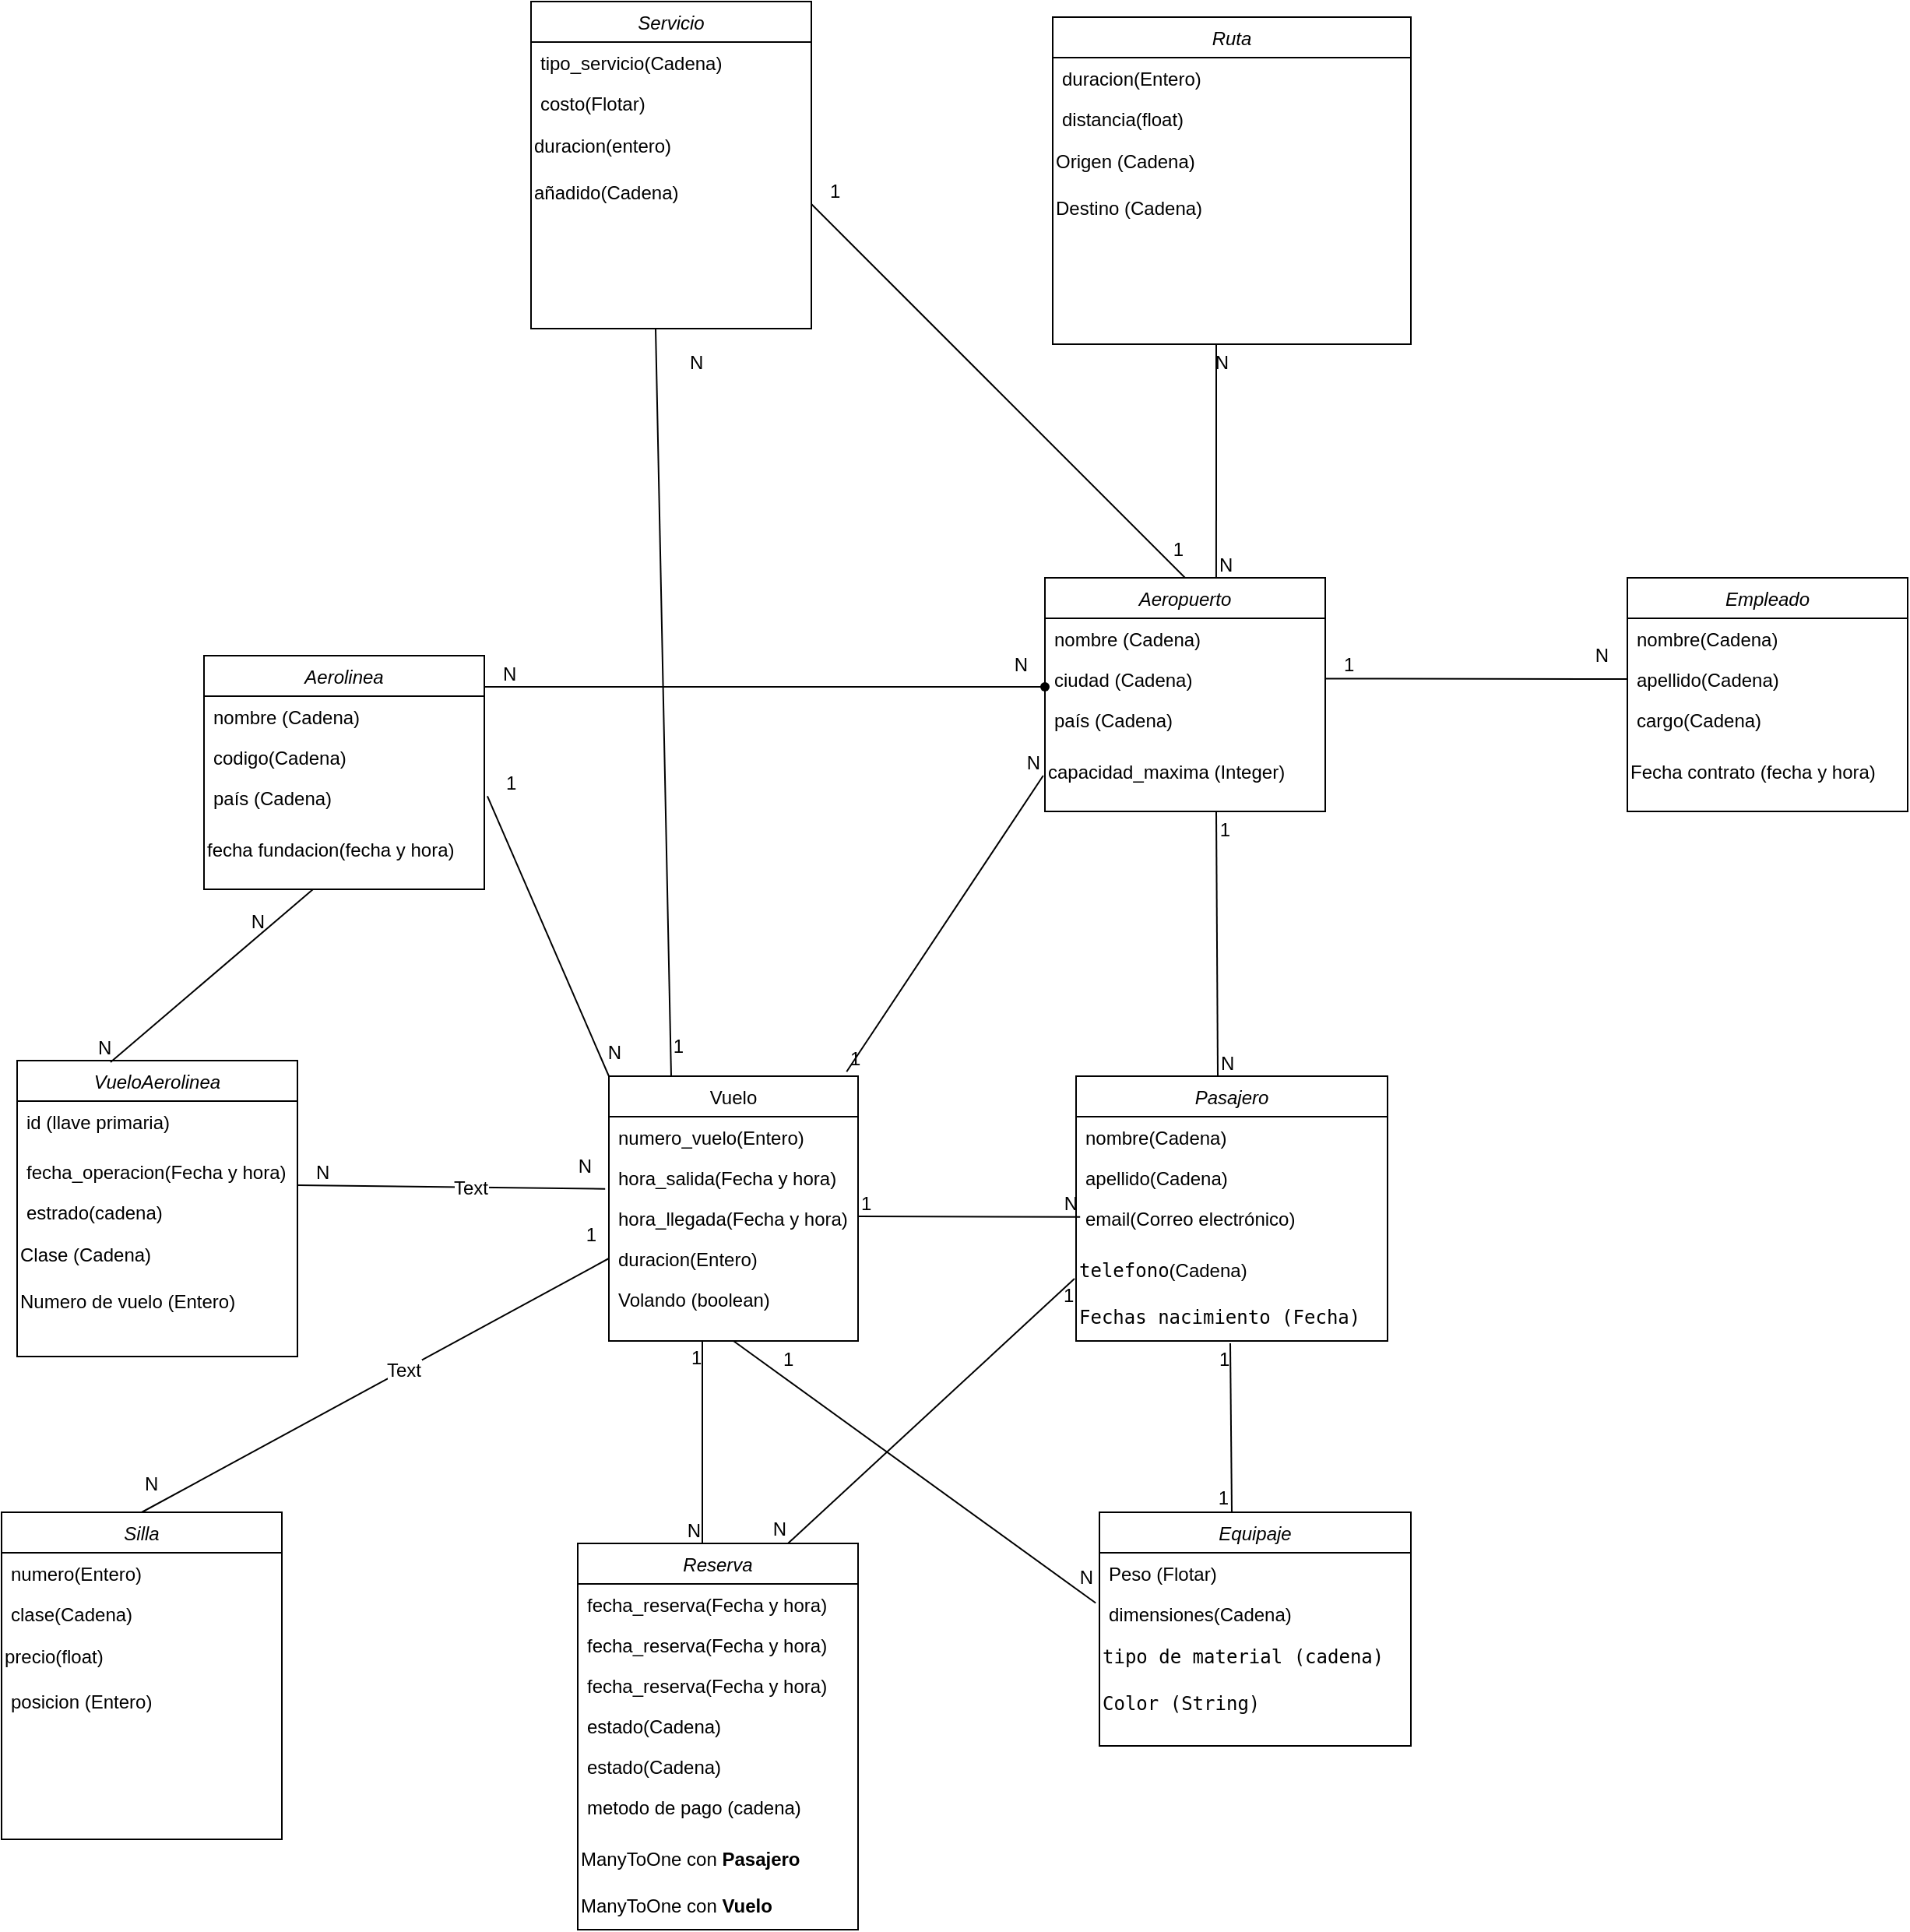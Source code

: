 <mxfile version="24.7.17">
  <diagram id="C5RBs43oDa-KdzZeNtuy" name="Page-1">
    <mxGraphModel dx="1969" dy="653" grid="1" gridSize="10" guides="1" tooltips="1" connect="1" arrows="1" fold="1" page="1" pageScale="1" pageWidth="827" pageHeight="1169" math="0" shadow="0">
      <root>
        <mxCell id="WIyWlLk6GJQsqaUBKTNV-0" />
        <mxCell id="WIyWlLk6GJQsqaUBKTNV-1" parent="WIyWlLk6GJQsqaUBKTNV-0" />
        <mxCell id="zkfFHV4jXpPFQw0GAbJ--0" value="Aeropuerto" style="swimlane;fontStyle=2;align=center;verticalAlign=top;childLayout=stackLayout;horizontal=1;startSize=26;horizontalStack=0;resizeParent=1;resizeLast=0;collapsible=1;marginBottom=0;rounded=0;shadow=0;strokeWidth=1;" parent="WIyWlLk6GJQsqaUBKTNV-1" vertex="1">
          <mxGeometry y="1440" width="180" height="150" as="geometry">
            <mxRectangle x="210" y="120" width="160" height="26" as="alternateBounds" />
          </mxGeometry>
        </mxCell>
        <mxCell id="zkfFHV4jXpPFQw0GAbJ--1" value="nombre (Cadena)" style="text;align=left;verticalAlign=top;spacingLeft=4;spacingRight=4;overflow=hidden;rotatable=0;points=[[0,0.5],[1,0.5]];portConstraint=eastwest;" parent="zkfFHV4jXpPFQw0GAbJ--0" vertex="1">
          <mxGeometry y="26" width="180" height="26" as="geometry" />
        </mxCell>
        <mxCell id="zkfFHV4jXpPFQw0GAbJ--2" value="ciudad (Cadena)" style="text;align=left;verticalAlign=top;spacingLeft=4;spacingRight=4;overflow=hidden;rotatable=0;points=[[0,0.5],[1,0.5]];portConstraint=eastwest;rounded=0;shadow=0;html=0;" parent="zkfFHV4jXpPFQw0GAbJ--0" vertex="1">
          <mxGeometry y="52" width="180" height="26" as="geometry" />
        </mxCell>
        <mxCell id="zkfFHV4jXpPFQw0GAbJ--3" value="país (Cadena)" style="text;align=left;verticalAlign=top;spacingLeft=4;spacingRight=4;overflow=hidden;rotatable=0;points=[[0,0.5],[1,0.5]];portConstraint=eastwest;rounded=0;shadow=0;html=0;" parent="zkfFHV4jXpPFQw0GAbJ--0" vertex="1">
          <mxGeometry y="78" width="180" height="32" as="geometry" />
        </mxCell>
        <mxCell id="qQgszDRsGN5WGNR1CaTc-1" value="&lt;font style=&quot;vertical-align: inherit;&quot;&gt;&lt;font style=&quot;vertical-align: inherit;&quot;&gt;&lt;font style=&quot;vertical-align: inherit;&quot;&gt;&lt;font style=&quot;vertical-align: inherit;&quot;&gt;&lt;font style=&quot;vertical-align: inherit;&quot;&gt;&lt;font style=&quot;vertical-align: inherit;&quot;&gt;&lt;font style=&quot;vertical-align: inherit;&quot;&gt;&lt;font style=&quot;vertical-align: inherit;&quot;&gt;&lt;font style=&quot;vertical-align: inherit;&quot;&gt;&lt;font style=&quot;vertical-align: inherit;&quot;&gt;capacidad_maxima&amp;nbsp;(Integer)&lt;/font&gt;&lt;/font&gt;&lt;/font&gt;&lt;/font&gt;&lt;/font&gt;&lt;/font&gt;&lt;/font&gt;&lt;/font&gt;&lt;/font&gt;&lt;/font&gt;" style="text;html=1;align=left;verticalAlign=middle;resizable=0;points=[];autosize=1;strokeColor=none;fillColor=none;" parent="zkfFHV4jXpPFQw0GAbJ--0" vertex="1">
          <mxGeometry y="110" width="180" height="30" as="geometry" />
        </mxCell>
        <mxCell id="zkfFHV4jXpPFQw0GAbJ--17" value="Vuelo" style="swimlane;fontStyle=0;align=center;verticalAlign=top;childLayout=stackLayout;horizontal=1;startSize=26;horizontalStack=0;resizeParent=1;resizeLast=0;collapsible=1;marginBottom=0;rounded=0;shadow=0;strokeWidth=1;" parent="WIyWlLk6GJQsqaUBKTNV-1" vertex="1">
          <mxGeometry x="-280" y="1760" width="160" height="170" as="geometry">
            <mxRectangle x="550" y="140" width="160" height="26" as="alternateBounds" />
          </mxGeometry>
        </mxCell>
        <mxCell id="zkfFHV4jXpPFQw0GAbJ--18" value="numero_vuelo(Entero)" style="text;align=left;verticalAlign=top;spacingLeft=4;spacingRight=4;overflow=hidden;rotatable=0;points=[[0,0.5],[1,0.5]];portConstraint=eastwest;" parent="zkfFHV4jXpPFQw0GAbJ--17" vertex="1">
          <mxGeometry y="26" width="160" height="26" as="geometry" />
        </mxCell>
        <mxCell id="zkfFHV4jXpPFQw0GAbJ--19" value="hora_salida(Fecha y hora)" style="text;align=left;verticalAlign=top;spacingLeft=4;spacingRight=4;overflow=hidden;rotatable=0;points=[[0,0.5],[1,0.5]];portConstraint=eastwest;rounded=0;shadow=0;html=0;" parent="zkfFHV4jXpPFQw0GAbJ--17" vertex="1">
          <mxGeometry y="52" width="160" height="26" as="geometry" />
        </mxCell>
        <mxCell id="zkfFHV4jXpPFQw0GAbJ--20" value="hora_llegada(Fecha y hora)" style="text;align=left;verticalAlign=top;spacingLeft=4;spacingRight=4;overflow=hidden;rotatable=0;points=[[0,0.5],[1,0.5]];portConstraint=eastwest;rounded=0;shadow=0;html=0;" parent="zkfFHV4jXpPFQw0GAbJ--17" vertex="1">
          <mxGeometry y="78" width="160" height="26" as="geometry" />
        </mxCell>
        <mxCell id="zkfFHV4jXpPFQw0GAbJ--21" value="duracion(Entero)" style="text;align=left;verticalAlign=top;spacingLeft=4;spacingRight=4;overflow=hidden;rotatable=0;points=[[0,0.5],[1,0.5]];portConstraint=eastwest;rounded=0;shadow=0;html=0;" parent="zkfFHV4jXpPFQw0GAbJ--17" vertex="1">
          <mxGeometry y="104" width="160" height="26" as="geometry" />
        </mxCell>
        <mxCell id="eCkr8YF_vNblztktSP63-5" value="Volando (boolean)" style="text;align=left;verticalAlign=top;spacingLeft=4;spacingRight=4;overflow=hidden;rotatable=0;points=[[0,0.5],[1,0.5]];portConstraint=eastwest;rounded=0;shadow=0;html=0;" vertex="1" parent="zkfFHV4jXpPFQw0GAbJ--17">
          <mxGeometry y="130" width="160" height="26" as="geometry" />
        </mxCell>
        <mxCell id="eCkr8YF_vNblztktSP63-40" value="" style="endArrow=none;html=1;rounded=0;fontSize=12;startSize=8;endSize=8;curved=1;entryX=-0.012;entryY=0.241;entryDx=0;entryDy=0;entryPerimeter=0;" edge="1" parent="zkfFHV4jXpPFQw0GAbJ--17" target="qQgszDRsGN5WGNR1CaTc-13">
          <mxGeometry relative="1" as="geometry">
            <mxPoint x="80" y="170" as="sourcePoint" />
            <mxPoint x="223" y="170" as="targetPoint" />
          </mxGeometry>
        </mxCell>
        <mxCell id="eCkr8YF_vNblztktSP63-41" value="1" style="resizable=0;html=1;whiteSpace=wrap;align=left;verticalAlign=bottom;" connectable="0" vertex="1" parent="eCkr8YF_vNblztktSP63-40">
          <mxGeometry x="-1" relative="1" as="geometry">
            <mxPoint x="30" y="20" as="offset" />
          </mxGeometry>
        </mxCell>
        <mxCell id="eCkr8YF_vNblztktSP63-42" value="N" style="resizable=0;html=1;whiteSpace=wrap;align=right;verticalAlign=bottom;" connectable="0" vertex="1" parent="eCkr8YF_vNblztktSP63-40">
          <mxGeometry x="1" relative="1" as="geometry">
            <mxPoint y="-8" as="offset" />
          </mxGeometry>
        </mxCell>
        <mxCell id="qQgszDRsGN5WGNR1CaTc-6" value="Pasajero" style="swimlane;fontStyle=2;align=center;verticalAlign=top;childLayout=stackLayout;horizontal=1;startSize=26;horizontalStack=0;resizeParent=1;resizeLast=0;collapsible=1;marginBottom=0;rounded=0;shadow=0;strokeWidth=1;" parent="WIyWlLk6GJQsqaUBKTNV-1" vertex="1">
          <mxGeometry x="20" y="1760" width="200" height="170" as="geometry">
            <mxRectangle x="210" y="120" width="160" height="26" as="alternateBounds" />
          </mxGeometry>
        </mxCell>
        <mxCell id="qQgszDRsGN5WGNR1CaTc-7" value="nombre(Cadena)" style="text;align=left;verticalAlign=top;spacingLeft=4;spacingRight=4;overflow=hidden;rotatable=0;points=[[0,0.5],[1,0.5]];portConstraint=eastwest;" parent="qQgszDRsGN5WGNR1CaTc-6" vertex="1">
          <mxGeometry y="26" width="200" height="26" as="geometry" />
        </mxCell>
        <mxCell id="qQgszDRsGN5WGNR1CaTc-8" value="apellido(Cadena)" style="text;align=left;verticalAlign=top;spacingLeft=4;spacingRight=4;overflow=hidden;rotatable=0;points=[[0,0.5],[1,0.5]];portConstraint=eastwest;rounded=0;shadow=0;html=0;" parent="qQgszDRsGN5WGNR1CaTc-6" vertex="1">
          <mxGeometry y="52" width="200" height="26" as="geometry" />
        </mxCell>
        <mxCell id="qQgszDRsGN5WGNR1CaTc-9" value="email(Correo electrónico)" style="text;align=left;verticalAlign=top;spacingLeft=4;spacingRight=4;overflow=hidden;rotatable=0;points=[[0,0.5],[1,0.5]];portConstraint=eastwest;rounded=0;shadow=0;html=0;" parent="qQgszDRsGN5WGNR1CaTc-6" vertex="1">
          <mxGeometry y="78" width="200" height="32" as="geometry" />
        </mxCell>
        <mxCell id="qQgszDRsGN5WGNR1CaTc-10" value="&lt;code&gt;telefono&lt;/code&gt;&lt;font style=&quot;vertical-align: inherit;&quot;&gt;&lt;font style=&quot;vertical-align: inherit;&quot;&gt;(Cadena)&lt;/font&gt;&lt;/font&gt;" style="text;html=1;align=left;verticalAlign=middle;resizable=0;points=[];autosize=1;strokeColor=none;fillColor=none;" parent="qQgszDRsGN5WGNR1CaTc-6" vertex="1">
          <mxGeometry y="110" width="200" height="30" as="geometry" />
        </mxCell>
        <mxCell id="eCkr8YF_vNblztktSP63-29" value="&lt;font face=&quot;monospace&quot;&gt;Fechas nacimiento (Fecha)&lt;/font&gt;" style="text;html=1;align=left;verticalAlign=middle;resizable=0;points=[];autosize=1;strokeColor=none;fillColor=none;" vertex="1" parent="qQgszDRsGN5WGNR1CaTc-6">
          <mxGeometry y="140" width="200" height="30" as="geometry" />
        </mxCell>
        <mxCell id="qQgszDRsGN5WGNR1CaTc-11" value="Equipaje" style="swimlane;fontStyle=2;align=center;verticalAlign=top;childLayout=stackLayout;horizontal=1;startSize=26;horizontalStack=0;resizeParent=1;resizeLast=0;collapsible=1;marginBottom=0;rounded=0;shadow=0;strokeWidth=1;" parent="WIyWlLk6GJQsqaUBKTNV-1" vertex="1">
          <mxGeometry x="35" y="2040" width="200" height="150" as="geometry">
            <mxRectangle x="210" y="120" width="160" height="26" as="alternateBounds" />
          </mxGeometry>
        </mxCell>
        <mxCell id="qQgszDRsGN5WGNR1CaTc-12" value="Peso (Flotar)" style="text;align=left;verticalAlign=top;spacingLeft=4;spacingRight=4;overflow=hidden;rotatable=0;points=[[0,0.5],[1,0.5]];portConstraint=eastwest;" parent="qQgszDRsGN5WGNR1CaTc-11" vertex="1">
          <mxGeometry y="26" width="200" height="26" as="geometry" />
        </mxCell>
        <mxCell id="qQgszDRsGN5WGNR1CaTc-13" value="dimensiones(Cadena)" style="text;align=left;verticalAlign=top;spacingLeft=4;spacingRight=4;overflow=hidden;rotatable=0;points=[[0,0.5],[1,0.5]];portConstraint=eastwest;rounded=0;shadow=0;html=0;" parent="qQgszDRsGN5WGNR1CaTc-11" vertex="1">
          <mxGeometry y="52" width="200" height="26" as="geometry" />
        </mxCell>
        <mxCell id="qQgszDRsGN5WGNR1CaTc-15" value="&lt;font face=&quot;monospace&quot;&gt;&lt;font style=&quot;vertical-align: inherit;&quot;&gt;&lt;font style=&quot;vertical-align: inherit;&quot;&gt;&lt;font style=&quot;vertical-align: inherit;&quot;&gt;&lt;font style=&quot;vertical-align: inherit;&quot;&gt;&lt;font style=&quot;vertical-align: inherit;&quot;&gt;&lt;font style=&quot;vertical-align: inherit;&quot;&gt;tipo de material (cadena)&lt;/font&gt;&lt;/font&gt;&lt;/font&gt;&lt;/font&gt;&lt;/font&gt;&lt;/font&gt;&lt;/font&gt;" style="text;html=1;align=left;verticalAlign=middle;resizable=0;points=[];autosize=1;strokeColor=none;fillColor=none;" parent="qQgszDRsGN5WGNR1CaTc-11" vertex="1">
          <mxGeometry y="78" width="200" height="30" as="geometry" />
        </mxCell>
        <mxCell id="eCkr8YF_vNblztktSP63-36" value="&lt;font face=&quot;monospace&quot;&gt;&lt;font style=&quot;vertical-align: inherit;&quot;&gt;&lt;font style=&quot;vertical-align: inherit;&quot;&gt;&lt;font style=&quot;vertical-align: inherit;&quot;&gt;&lt;font style=&quot;vertical-align: inherit;&quot;&gt;&lt;font style=&quot;vertical-align: inherit;&quot;&gt;&lt;font style=&quot;vertical-align: inherit;&quot;&gt;Color (String)&lt;/font&gt;&lt;/font&gt;&lt;/font&gt;&lt;/font&gt;&lt;/font&gt;&lt;/font&gt;&lt;/font&gt;" style="text;html=1;align=left;verticalAlign=middle;resizable=0;points=[];autosize=1;strokeColor=none;fillColor=none;" vertex="1" parent="qQgszDRsGN5WGNR1CaTc-11">
          <mxGeometry y="108" width="200" height="30" as="geometry" />
        </mxCell>
        <mxCell id="qQgszDRsGN5WGNR1CaTc-17" value="Aerolinea" style="swimlane;fontStyle=2;align=center;verticalAlign=top;childLayout=stackLayout;horizontal=1;startSize=26;horizontalStack=0;resizeParent=1;resizeLast=0;collapsible=1;marginBottom=0;rounded=0;shadow=0;strokeWidth=1;" parent="WIyWlLk6GJQsqaUBKTNV-1" vertex="1">
          <mxGeometry x="-540" y="1490" width="180" height="150" as="geometry">
            <mxRectangle x="210" y="120" width="160" height="26" as="alternateBounds" />
          </mxGeometry>
        </mxCell>
        <mxCell id="qQgszDRsGN5WGNR1CaTc-18" value="nombre (Cadena)" style="text;align=left;verticalAlign=top;spacingLeft=4;spacingRight=4;overflow=hidden;rotatable=0;points=[[0,0.5],[1,0.5]];portConstraint=eastwest;" parent="qQgszDRsGN5WGNR1CaTc-17" vertex="1">
          <mxGeometry y="26" width="180" height="26" as="geometry" />
        </mxCell>
        <mxCell id="qQgszDRsGN5WGNR1CaTc-19" value="codigo(Cadena)" style="text;align=left;verticalAlign=top;spacingLeft=4;spacingRight=4;overflow=hidden;rotatable=0;points=[[0,0.5],[1,0.5]];portConstraint=eastwest;rounded=0;shadow=0;html=0;" parent="qQgszDRsGN5WGNR1CaTc-17" vertex="1">
          <mxGeometry y="52" width="180" height="26" as="geometry" />
        </mxCell>
        <mxCell id="qQgszDRsGN5WGNR1CaTc-20" value="país (Cadena)" style="text;align=left;verticalAlign=top;spacingLeft=4;spacingRight=4;overflow=hidden;rotatable=0;points=[[0,0.5],[1,0.5]];portConstraint=eastwest;rounded=0;shadow=0;html=0;" parent="qQgszDRsGN5WGNR1CaTc-17" vertex="1">
          <mxGeometry y="78" width="180" height="32" as="geometry" />
        </mxCell>
        <mxCell id="qQgszDRsGN5WGNR1CaTc-21" value="&lt;font style=&quot;vertical-align: inherit;&quot;&gt;&lt;font style=&quot;vertical-align: inherit;&quot;&gt;&lt;font style=&quot;vertical-align: inherit;&quot;&gt;&lt;font style=&quot;vertical-align: inherit;&quot;&gt;&lt;font style=&quot;vertical-align: inherit;&quot;&gt;&lt;font style=&quot;vertical-align: inherit;&quot;&gt;&lt;font style=&quot;vertical-align: inherit;&quot;&gt;&lt;font style=&quot;vertical-align: inherit;&quot;&gt;&lt;font style=&quot;vertical-align: inherit;&quot;&gt;&lt;font style=&quot;vertical-align: inherit;&quot;&gt;&lt;font style=&quot;vertical-align: inherit;&quot;&gt;&lt;font style=&quot;vertical-align: inherit;&quot;&gt;&lt;font style=&quot;vertical-align: inherit;&quot;&gt;&lt;font style=&quot;vertical-align: inherit;&quot;&gt;&lt;font style=&quot;vertical-align: inherit;&quot;&gt;&lt;font style=&quot;vertical-align: inherit;&quot;&gt;&lt;font style=&quot;vertical-align: inherit;&quot;&gt;&lt;font style=&quot;vertical-align: inherit;&quot;&gt;fecha fundacion(fecha y hora)&lt;/font&gt;&lt;/font&gt;&lt;/font&gt;&lt;/font&gt;&lt;/font&gt;&lt;/font&gt;&lt;/font&gt;&lt;/font&gt;&lt;/font&gt;&lt;/font&gt;&lt;/font&gt;&lt;/font&gt;&lt;/font&gt;&lt;/font&gt;&lt;/font&gt;&lt;/font&gt;&lt;/font&gt;&lt;/font&gt;" style="text;html=1;align=left;verticalAlign=middle;resizable=0;points=[];autosize=1;strokeColor=none;fillColor=none;" parent="qQgszDRsGN5WGNR1CaTc-17" vertex="1">
          <mxGeometry y="110" width="180" height="30" as="geometry" />
        </mxCell>
        <mxCell id="qQgszDRsGN5WGNR1CaTc-22" value="VueloAerolinea" style="swimlane;fontStyle=2;align=center;verticalAlign=top;childLayout=stackLayout;horizontal=1;startSize=26;horizontalStack=0;resizeParent=1;resizeLast=0;collapsible=1;marginBottom=0;rounded=0;shadow=0;strokeWidth=1;" parent="WIyWlLk6GJQsqaUBKTNV-1" vertex="1">
          <mxGeometry x="-660" y="1750" width="180" height="190" as="geometry">
            <mxRectangle x="210" y="120" width="160" height="26" as="alternateBounds" />
          </mxGeometry>
        </mxCell>
        <mxCell id="qQgszDRsGN5WGNR1CaTc-25" value="id (llave primaria)" style="text;align=left;verticalAlign=top;spacingLeft=4;spacingRight=4;overflow=hidden;rotatable=0;points=[[0,0.5],[1,0.5]];portConstraint=eastwest;rounded=0;shadow=0;html=0;" parent="qQgszDRsGN5WGNR1CaTc-22" vertex="1">
          <mxGeometry y="26" width="180" height="32" as="geometry" />
        </mxCell>
        <mxCell id="qQgszDRsGN5WGNR1CaTc-23" value="fecha_operacion(Fecha y hora)" style="text;align=left;verticalAlign=top;spacingLeft=4;spacingRight=4;overflow=hidden;rotatable=0;points=[[0,0.5],[1,0.5]];portConstraint=eastwest;" parent="qQgszDRsGN5WGNR1CaTc-22" vertex="1">
          <mxGeometry y="58" width="180" height="26" as="geometry" />
        </mxCell>
        <mxCell id="qQgszDRsGN5WGNR1CaTc-24" value="estrado(cadena)" style="text;align=left;verticalAlign=top;spacingLeft=4;spacingRight=4;overflow=hidden;rotatable=0;points=[[0,0.5],[1,0.5]];portConstraint=eastwest;rounded=0;shadow=0;html=0;" parent="qQgszDRsGN5WGNR1CaTc-22" vertex="1">
          <mxGeometry y="84" width="180" height="26" as="geometry" />
        </mxCell>
        <mxCell id="qQgszDRsGN5WGNR1CaTc-28" value="&lt;font style=&quot;vertical-align: inherit;&quot;&gt;&lt;font style=&quot;vertical-align: inherit;&quot;&gt;&lt;font style=&quot;vertical-align: inherit;&quot;&gt;&lt;font style=&quot;vertical-align: inherit;&quot;&gt;Clase (Cadena)&lt;/font&gt;&lt;/font&gt;&lt;/font&gt;&lt;/font&gt;" style="text;html=1;align=left;verticalAlign=middle;resizable=0;points=[];autosize=1;strokeColor=none;fillColor=none;" parent="qQgszDRsGN5WGNR1CaTc-22" vertex="1">
          <mxGeometry y="110" width="180" height="30" as="geometry" />
        </mxCell>
        <mxCell id="eCkr8YF_vNblztktSP63-50" value="&lt;font style=&quot;vertical-align: inherit;&quot;&gt;&lt;font style=&quot;vertical-align: inherit;&quot;&gt;&lt;font style=&quot;vertical-align: inherit;&quot;&gt;&lt;font style=&quot;vertical-align: inherit;&quot;&gt;Numero de vuelo (Entero)&lt;/font&gt;&lt;/font&gt;&lt;/font&gt;&lt;/font&gt;" style="text;html=1;align=left;verticalAlign=middle;resizable=0;points=[];autosize=1;strokeColor=none;fillColor=none;" vertex="1" parent="qQgszDRsGN5WGNR1CaTc-22">
          <mxGeometry y="140" width="180" height="30" as="geometry" />
        </mxCell>
        <mxCell id="qQgszDRsGN5WGNR1CaTc-29" value="Reserva" style="swimlane;fontStyle=2;align=center;verticalAlign=top;childLayout=stackLayout;horizontal=1;startSize=26;horizontalStack=0;resizeParent=1;resizeLast=0;collapsible=1;marginBottom=0;rounded=0;shadow=0;strokeWidth=1;" parent="WIyWlLk6GJQsqaUBKTNV-1" vertex="1">
          <mxGeometry x="-300" y="2060" width="180" height="248" as="geometry">
            <mxRectangle x="210" y="120" width="160" height="26" as="alternateBounds" />
          </mxGeometry>
        </mxCell>
        <mxCell id="qQgszDRsGN5WGNR1CaTc-94" value="fecha_reserva(Fecha y hora)" style="text;align=left;verticalAlign=top;spacingLeft=4;spacingRight=4;overflow=hidden;rotatable=0;points=[[0,0.5],[1,0.5]];portConstraint=eastwest;" parent="qQgszDRsGN5WGNR1CaTc-29" vertex="1">
          <mxGeometry y="26" width="180" height="26" as="geometry" />
        </mxCell>
        <mxCell id="qQgszDRsGN5WGNR1CaTc-92" value="fecha_reserva(Fecha y hora)" style="text;align=left;verticalAlign=top;spacingLeft=4;spacingRight=4;overflow=hidden;rotatable=0;points=[[0,0.5],[1,0.5]];portConstraint=eastwest;" parent="qQgszDRsGN5WGNR1CaTc-29" vertex="1">
          <mxGeometry y="52" width="180" height="26" as="geometry" />
        </mxCell>
        <mxCell id="qQgszDRsGN5WGNR1CaTc-30" value="fecha_reserva(Fecha y hora)" style="text;align=left;verticalAlign=top;spacingLeft=4;spacingRight=4;overflow=hidden;rotatable=0;points=[[0,0.5],[1,0.5]];portConstraint=eastwest;" parent="qQgszDRsGN5WGNR1CaTc-29" vertex="1">
          <mxGeometry y="78" width="180" height="26" as="geometry" />
        </mxCell>
        <mxCell id="qQgszDRsGN5WGNR1CaTc-93" value="estado(Cadena)" style="text;align=left;verticalAlign=top;spacingLeft=4;spacingRight=4;overflow=hidden;rotatable=0;points=[[0,0.5],[1,0.5]];portConstraint=eastwest;rounded=0;shadow=0;html=0;" parent="qQgszDRsGN5WGNR1CaTc-29" vertex="1">
          <mxGeometry y="104" width="180" height="26" as="geometry" />
        </mxCell>
        <mxCell id="qQgszDRsGN5WGNR1CaTc-31" value="estado(Cadena)" style="text;align=left;verticalAlign=top;spacingLeft=4;spacingRight=4;overflow=hidden;rotatable=0;points=[[0,0.5],[1,0.5]];portConstraint=eastwest;rounded=0;shadow=0;html=0;" parent="qQgszDRsGN5WGNR1CaTc-29" vertex="1">
          <mxGeometry y="130" width="180" height="26" as="geometry" />
        </mxCell>
        <mxCell id="qQgszDRsGN5WGNR1CaTc-32" value="metodo de pago (cadena)" style="text;align=left;verticalAlign=top;spacingLeft=4;spacingRight=4;overflow=hidden;rotatable=0;points=[[0,0.5],[1,0.5]];portConstraint=eastwest;rounded=0;shadow=0;html=0;" parent="qQgszDRsGN5WGNR1CaTc-29" vertex="1">
          <mxGeometry y="156" width="180" height="32" as="geometry" />
        </mxCell>
        <mxCell id="qQgszDRsGN5WGNR1CaTc-33" value="&lt;font style=&quot;vertical-align: inherit;&quot;&gt;&lt;font style=&quot;vertical-align: inherit;&quot;&gt;ManyToOne con &lt;/font&gt;&lt;/font&gt;&lt;strong&gt;&lt;font style=&quot;vertical-align: inherit;&quot;&gt;&lt;font style=&quot;vertical-align: inherit;&quot;&gt;Pasajero&lt;/font&gt;&lt;/font&gt;&lt;/strong&gt;" style="text;html=1;align=left;verticalAlign=middle;resizable=0;points=[];autosize=1;strokeColor=none;fillColor=none;" parent="qQgszDRsGN5WGNR1CaTc-29" vertex="1">
          <mxGeometry y="188" width="180" height="30" as="geometry" />
        </mxCell>
        <mxCell id="qQgszDRsGN5WGNR1CaTc-34" value="&lt;font style=&quot;vertical-align: inherit;&quot;&gt;&lt;font style=&quot;vertical-align: inherit;&quot;&gt;ManyToOne con &lt;/font&gt;&lt;/font&gt;&lt;strong&gt;&lt;font style=&quot;vertical-align: inherit;&quot;&gt;&lt;font style=&quot;vertical-align: inherit;&quot;&gt;Vuelo&lt;/font&gt;&lt;/font&gt;&lt;/strong&gt;" style="text;html=1;align=left;verticalAlign=middle;resizable=0;points=[];autosize=1;strokeColor=none;fillColor=none;" parent="qQgszDRsGN5WGNR1CaTc-29" vertex="1">
          <mxGeometry y="218" width="180" height="30" as="geometry" />
        </mxCell>
        <mxCell id="qQgszDRsGN5WGNR1CaTc-35" value="Empleado" style="swimlane;fontStyle=2;align=center;verticalAlign=top;childLayout=stackLayout;horizontal=1;startSize=26;horizontalStack=0;resizeParent=1;resizeLast=0;collapsible=1;marginBottom=0;rounded=0;shadow=0;strokeWidth=1;" parent="WIyWlLk6GJQsqaUBKTNV-1" vertex="1">
          <mxGeometry x="374" y="1440" width="180" height="150" as="geometry">
            <mxRectangle x="210" y="120" width="160" height="26" as="alternateBounds" />
          </mxGeometry>
        </mxCell>
        <mxCell id="qQgszDRsGN5WGNR1CaTc-36" value="nombre(Cadena)" style="text;align=left;verticalAlign=top;spacingLeft=4;spacingRight=4;overflow=hidden;rotatable=0;points=[[0,0.5],[1,0.5]];portConstraint=eastwest;" parent="qQgszDRsGN5WGNR1CaTc-35" vertex="1">
          <mxGeometry y="26" width="180" height="26" as="geometry" />
        </mxCell>
        <mxCell id="qQgszDRsGN5WGNR1CaTc-37" value="apellido(Cadena)" style="text;align=left;verticalAlign=top;spacingLeft=4;spacingRight=4;overflow=hidden;rotatable=0;points=[[0,0.5],[1,0.5]];portConstraint=eastwest;rounded=0;shadow=0;html=0;" parent="qQgszDRsGN5WGNR1CaTc-35" vertex="1">
          <mxGeometry y="52" width="180" height="26" as="geometry" />
        </mxCell>
        <mxCell id="eCkr8YF_vNblztktSP63-65" value="" style="endArrow=none;html=1;rounded=0;fontSize=12;startSize=8;endSize=8;curved=1;entryX=0;entryY=0.5;entryDx=0;entryDy=0;exitX=1.011;exitY=0.381;exitDx=0;exitDy=0;exitPerimeter=0;" edge="1" parent="qQgszDRsGN5WGNR1CaTc-35" target="qQgszDRsGN5WGNR1CaTc-37">
          <mxGeometry relative="1" as="geometry">
            <mxPoint x="-194" y="64.7" as="sourcePoint" />
            <mxPoint x="166" y="64.7" as="targetPoint" />
          </mxGeometry>
        </mxCell>
        <mxCell id="eCkr8YF_vNblztktSP63-66" value="1" style="resizable=0;html=1;whiteSpace=wrap;align=left;verticalAlign=bottom;" connectable="0" vertex="1" parent="eCkr8YF_vNblztktSP63-65">
          <mxGeometry x="-1" relative="1" as="geometry">
            <mxPoint x="10" as="offset" />
          </mxGeometry>
        </mxCell>
        <mxCell id="eCkr8YF_vNblztktSP63-67" value="N" style="resizable=0;html=1;whiteSpace=wrap;align=right;verticalAlign=bottom;" connectable="0" vertex="1" parent="eCkr8YF_vNblztktSP63-65">
          <mxGeometry x="1" relative="1" as="geometry">
            <mxPoint x="-10" y="-6" as="offset" />
          </mxGeometry>
        </mxCell>
        <mxCell id="qQgszDRsGN5WGNR1CaTc-98" value="cargo(Cadena)" style="text;align=left;verticalAlign=top;spacingLeft=4;spacingRight=4;overflow=hidden;rotatable=0;points=[[0,0.5],[1,0.5]];portConstraint=eastwest;rounded=0;shadow=0;html=0;" parent="qQgszDRsGN5WGNR1CaTc-35" vertex="1">
          <mxGeometry y="78" width="180" height="32" as="geometry" />
        </mxCell>
        <mxCell id="qQgszDRsGN5WGNR1CaTc-40" value="&lt;font style=&quot;vertical-align: inherit;&quot;&gt;&lt;font style=&quot;vertical-align: inherit;&quot;&gt;Fecha contrato (fecha y hora)&lt;/font&gt;&lt;/font&gt;" style="text;html=1;align=left;verticalAlign=middle;resizable=0;points=[];autosize=1;strokeColor=none;fillColor=none;" parent="qQgszDRsGN5WGNR1CaTc-35" vertex="1">
          <mxGeometry y="110" width="180" height="30" as="geometry" />
        </mxCell>
        <mxCell id="qQgszDRsGN5WGNR1CaTc-41" value="Silla" style="swimlane;fontStyle=2;align=center;verticalAlign=top;childLayout=stackLayout;horizontal=1;startSize=26;horizontalStack=0;resizeParent=1;resizeLast=0;collapsible=1;marginBottom=0;rounded=0;shadow=0;strokeWidth=1;" parent="WIyWlLk6GJQsqaUBKTNV-1" vertex="1">
          <mxGeometry x="-670" y="2040" width="180" height="210" as="geometry">
            <mxRectangle x="210" y="120" width="160" height="26" as="alternateBounds" />
          </mxGeometry>
        </mxCell>
        <mxCell id="qQgszDRsGN5WGNR1CaTc-42" value="numero(Entero)" style="text;align=left;verticalAlign=top;spacingLeft=4;spacingRight=4;overflow=hidden;rotatable=0;points=[[0,0.5],[1,0.5]];portConstraint=eastwest;" parent="qQgszDRsGN5WGNR1CaTc-41" vertex="1">
          <mxGeometry y="26" width="180" height="26" as="geometry" />
        </mxCell>
        <mxCell id="qQgszDRsGN5WGNR1CaTc-43" value="clase(Cadena)" style="text;align=left;verticalAlign=top;spacingLeft=4;spacingRight=4;overflow=hidden;rotatable=0;points=[[0,0.5],[1,0.5]];portConstraint=eastwest;rounded=0;shadow=0;html=0;" parent="qQgszDRsGN5WGNR1CaTc-41" vertex="1">
          <mxGeometry y="52" width="180" height="26" as="geometry" />
        </mxCell>
        <mxCell id="qQgszDRsGN5WGNR1CaTc-45" value="&lt;font style=&quot;vertical-align: inherit;&quot;&gt;&lt;font style=&quot;vertical-align: inherit;&quot;&gt;precio(float)&lt;/font&gt;&lt;/font&gt;" style="text;html=1;align=left;verticalAlign=middle;resizable=0;points=[];autosize=1;strokeColor=none;fillColor=none;" parent="qQgszDRsGN5WGNR1CaTc-41" vertex="1">
          <mxGeometry y="78" width="180" height="30" as="geometry" />
        </mxCell>
        <mxCell id="qQgszDRsGN5WGNR1CaTc-44" value="posicion (Entero)" style="text;align=left;verticalAlign=top;spacingLeft=4;spacingRight=4;overflow=hidden;rotatable=0;points=[[0,0.5],[1,0.5]];portConstraint=eastwest;rounded=0;shadow=0;html=0;" parent="qQgszDRsGN5WGNR1CaTc-41" vertex="1">
          <mxGeometry y="108" width="180" height="32" as="geometry" />
        </mxCell>
        <mxCell id="qQgszDRsGN5WGNR1CaTc-47" value="Servicio" style="swimlane;fontStyle=2;align=center;verticalAlign=top;childLayout=stackLayout;horizontal=1;startSize=26;horizontalStack=0;resizeParent=1;resizeLast=0;collapsible=1;marginBottom=0;rounded=0;shadow=0;strokeWidth=1;" parent="WIyWlLk6GJQsqaUBKTNV-1" vertex="1">
          <mxGeometry x="-330" y="1070" width="180" height="210" as="geometry">
            <mxRectangle x="210" y="120" width="160" height="26" as="alternateBounds" />
          </mxGeometry>
        </mxCell>
        <mxCell id="qQgszDRsGN5WGNR1CaTc-48" value="tipo_servicio(Cadena)" style="text;align=left;verticalAlign=top;spacingLeft=4;spacingRight=4;overflow=hidden;rotatable=0;points=[[0,0.5],[1,0.5]];portConstraint=eastwest;" parent="qQgszDRsGN5WGNR1CaTc-47" vertex="1">
          <mxGeometry y="26" width="180" height="26" as="geometry" />
        </mxCell>
        <mxCell id="qQgszDRsGN5WGNR1CaTc-49" value="costo(Flotar)" style="text;align=left;verticalAlign=top;spacingLeft=4;spacingRight=4;overflow=hidden;rotatable=0;points=[[0,0.5],[1,0.5]];portConstraint=eastwest;rounded=0;shadow=0;html=0;" parent="qQgszDRsGN5WGNR1CaTc-47" vertex="1">
          <mxGeometry y="52" width="180" height="26" as="geometry" />
        </mxCell>
        <mxCell id="qQgszDRsGN5WGNR1CaTc-51" value="&lt;font style=&quot;vertical-align: inherit;&quot;&gt;&lt;font style=&quot;vertical-align: inherit;&quot;&gt;duracion(entero)&lt;/font&gt;&lt;/font&gt;" style="text;html=1;align=left;verticalAlign=middle;resizable=0;points=[];autosize=1;strokeColor=none;fillColor=none;" parent="qQgszDRsGN5WGNR1CaTc-47" vertex="1">
          <mxGeometry y="78" width="180" height="30" as="geometry" />
        </mxCell>
        <mxCell id="eCkr8YF_vNblztktSP63-73" value="&lt;font style=&quot;vertical-align: inherit;&quot;&gt;&lt;font style=&quot;vertical-align: inherit;&quot;&gt;añadido(Cadena)&lt;/font&gt;&lt;/font&gt;" style="text;html=1;align=left;verticalAlign=middle;resizable=0;points=[];autosize=1;strokeColor=none;fillColor=none;" vertex="1" parent="qQgszDRsGN5WGNR1CaTc-47">
          <mxGeometry y="108" width="180" height="30" as="geometry" />
        </mxCell>
        <mxCell id="qQgszDRsGN5WGNR1CaTc-53" value="Ruta" style="swimlane;fontStyle=2;align=center;verticalAlign=top;childLayout=stackLayout;horizontal=1;startSize=26;horizontalStack=0;resizeParent=1;resizeLast=0;collapsible=1;marginBottom=0;rounded=0;shadow=0;strokeWidth=1;" parent="WIyWlLk6GJQsqaUBKTNV-1" vertex="1">
          <mxGeometry x="5" y="1080" width="230" height="210" as="geometry">
            <mxRectangle x="210" y="120" width="160" height="26" as="alternateBounds" />
          </mxGeometry>
        </mxCell>
        <mxCell id="qQgszDRsGN5WGNR1CaTc-54" value="duracion(Entero)" style="text;align=left;verticalAlign=top;spacingLeft=4;spacingRight=4;overflow=hidden;rotatable=0;points=[[0,0.5],[1,0.5]];portConstraint=eastwest;" parent="qQgszDRsGN5WGNR1CaTc-53" vertex="1">
          <mxGeometry y="26" width="230" height="26" as="geometry" />
        </mxCell>
        <mxCell id="qQgszDRsGN5WGNR1CaTc-55" value="distancia(float)" style="text;align=left;verticalAlign=top;spacingLeft=4;spacingRight=4;overflow=hidden;rotatable=0;points=[[0,0.5],[1,0.5]];portConstraint=eastwest;rounded=0;shadow=0;html=0;" parent="qQgszDRsGN5WGNR1CaTc-53" vertex="1">
          <mxGeometry y="52" width="230" height="26" as="geometry" />
        </mxCell>
        <mxCell id="qQgszDRsGN5WGNR1CaTc-57" value="Origen (Cadena)" style="text;html=1;align=left;verticalAlign=middle;resizable=0;points=[];autosize=1;strokeColor=none;fillColor=none;" parent="qQgszDRsGN5WGNR1CaTc-53" vertex="1">
          <mxGeometry y="78" width="230" height="30" as="geometry" />
        </mxCell>
        <mxCell id="qQgszDRsGN5WGNR1CaTc-58" value="&lt;font style=&quot;vertical-align: inherit;&quot;&gt;&lt;font style=&quot;vertical-align: inherit;&quot;&gt;Destino (Cadena)&lt;/font&gt;&lt;/font&gt;" style="text;html=1;align=left;verticalAlign=middle;resizable=0;points=[];autosize=1;strokeColor=none;fillColor=none;" parent="qQgszDRsGN5WGNR1CaTc-53" vertex="1">
          <mxGeometry y="108" width="230" height="30" as="geometry" />
        </mxCell>
        <mxCell id="eCkr8YF_vNblztktSP63-24" value="" style="shape=waypoint;sketch=0;size=6;pointerEvents=1;points=[];fillColor=default;resizable=0;rotatable=0;perimeter=centerPerimeter;snapToPoint=1;verticalAlign=top;fontStyle=0;startSize=26;rounded=0;shadow=0;strokeWidth=1;" vertex="1" parent="WIyWlLk6GJQsqaUBKTNV-1">
          <mxGeometry x="-10" y="1500" width="20" height="20" as="geometry" />
        </mxCell>
        <mxCell id="eCkr8YF_vNblztktSP63-26" value="" style="endArrow=none;html=1;rounded=0;fontSize=12;startSize=8;endSize=8;curved=1;entryX=-0.006;entryY=0.567;entryDx=0;entryDy=0;entryPerimeter=0;exitX=0.954;exitY=-0.017;exitDx=0;exitDy=0;exitPerimeter=0;" edge="1" parent="WIyWlLk6GJQsqaUBKTNV-1" source="zkfFHV4jXpPFQw0GAbJ--17" target="qQgszDRsGN5WGNR1CaTc-1">
          <mxGeometry relative="1" as="geometry">
            <mxPoint x="-130" y="1750" as="sourcePoint" />
            <mxPoint x="-50" y="1760" as="targetPoint" />
          </mxGeometry>
        </mxCell>
        <mxCell id="eCkr8YF_vNblztktSP63-27" value="1" style="resizable=0;html=1;whiteSpace=wrap;align=left;verticalAlign=bottom;" connectable="0" vertex="1" parent="eCkr8YF_vNblztktSP63-26">
          <mxGeometry x="-1" relative="1" as="geometry" />
        </mxCell>
        <mxCell id="eCkr8YF_vNblztktSP63-28" value="N" style="resizable=0;html=1;whiteSpace=wrap;align=right;verticalAlign=bottom;" connectable="0" vertex="1" parent="eCkr8YF_vNblztktSP63-26">
          <mxGeometry x="1" relative="1" as="geometry" />
        </mxCell>
        <mxCell id="eCkr8YF_vNblztktSP63-30" value="" style="endArrow=none;html=1;rounded=0;fontSize=12;startSize=8;endSize=8;curved=1;" edge="1" parent="WIyWlLk6GJQsqaUBKTNV-1">
          <mxGeometry relative="1" as="geometry">
            <mxPoint x="111" y="1760" as="sourcePoint" />
            <mxPoint x="110" y="1590" as="targetPoint" />
          </mxGeometry>
        </mxCell>
        <mxCell id="eCkr8YF_vNblztktSP63-31" value="N" style="resizable=0;html=1;whiteSpace=wrap;align=left;verticalAlign=bottom;" connectable="0" vertex="1" parent="eCkr8YF_vNblztktSP63-30">
          <mxGeometry x="-1" relative="1" as="geometry" />
        </mxCell>
        <mxCell id="eCkr8YF_vNblztktSP63-32" value="1" style="resizable=0;html=1;whiteSpace=wrap;align=right;verticalAlign=bottom;" connectable="0" vertex="1" parent="eCkr8YF_vNblztktSP63-30">
          <mxGeometry x="1" relative="1" as="geometry">
            <mxPoint x="10" y="20" as="offset" />
          </mxGeometry>
        </mxCell>
        <mxCell id="eCkr8YF_vNblztktSP63-33" value="" style="endArrow=none;html=1;rounded=0;fontSize=12;startSize=8;endSize=8;curved=1;entryX=0.013;entryY=0.386;entryDx=0;entryDy=0;entryPerimeter=0;" edge="1" parent="WIyWlLk6GJQsqaUBKTNV-1" target="qQgszDRsGN5WGNR1CaTc-9">
          <mxGeometry relative="1" as="geometry">
            <mxPoint x="-120" y="1850" as="sourcePoint" />
            <mxPoint x="10" y="1850" as="targetPoint" />
          </mxGeometry>
        </mxCell>
        <mxCell id="eCkr8YF_vNblztktSP63-34" value="1" style="resizable=0;html=1;whiteSpace=wrap;align=left;verticalAlign=bottom;" connectable="0" vertex="1" parent="eCkr8YF_vNblztktSP63-33">
          <mxGeometry x="-1" relative="1" as="geometry" />
        </mxCell>
        <mxCell id="eCkr8YF_vNblztktSP63-35" value="N" style="resizable=0;html=1;whiteSpace=wrap;align=right;verticalAlign=bottom;" connectable="0" vertex="1" parent="eCkr8YF_vNblztktSP63-33">
          <mxGeometry x="1" relative="1" as="geometry" />
        </mxCell>
        <mxCell id="eCkr8YF_vNblztktSP63-37" value="" style="endArrow=none;html=1;rounded=0;fontSize=12;startSize=8;endSize=8;curved=1;entryX=0.405;entryY=-0.01;entryDx=0;entryDy=0;entryPerimeter=0;" edge="1" parent="WIyWlLk6GJQsqaUBKTNV-1">
          <mxGeometry relative="1" as="geometry">
            <mxPoint x="119" y="1931.5" as="sourcePoint" />
            <mxPoint x="120.0" y="2040.0" as="targetPoint" />
          </mxGeometry>
        </mxCell>
        <mxCell id="eCkr8YF_vNblztktSP63-38" value="1" style="resizable=0;html=1;whiteSpace=wrap;align=left;verticalAlign=bottom;" connectable="0" vertex="1" parent="eCkr8YF_vNblztktSP63-37">
          <mxGeometry x="-1" relative="1" as="geometry">
            <mxPoint x="-9" y="19" as="offset" />
          </mxGeometry>
        </mxCell>
        <mxCell id="eCkr8YF_vNblztktSP63-39" value="1" style="resizable=0;html=1;whiteSpace=wrap;align=right;verticalAlign=bottom;" connectable="0" vertex="1" parent="eCkr8YF_vNblztktSP63-37">
          <mxGeometry x="1" relative="1" as="geometry" />
        </mxCell>
        <mxCell id="eCkr8YF_vNblztktSP63-43" value="" style="endArrow=none;html=1;rounded=0;fontSize=12;startSize=8;endSize=8;curved=1;exitX=1.011;exitY=0.381;exitDx=0;exitDy=0;exitPerimeter=0;entryX=0;entryY=0;entryDx=0;entryDy=0;" edge="1" parent="WIyWlLk6GJQsqaUBKTNV-1" source="qQgszDRsGN5WGNR1CaTc-20" target="zkfFHV4jXpPFQw0GAbJ--17">
          <mxGeometry relative="1" as="geometry">
            <mxPoint x="-370" y="1580" as="sourcePoint" />
            <mxPoint x="-270" y="1750" as="targetPoint" />
          </mxGeometry>
        </mxCell>
        <mxCell id="eCkr8YF_vNblztktSP63-44" value="1" style="resizable=0;html=1;whiteSpace=wrap;align=left;verticalAlign=bottom;" connectable="0" vertex="1" parent="eCkr8YF_vNblztktSP63-43">
          <mxGeometry x="-1" relative="1" as="geometry">
            <mxPoint x="10" as="offset" />
          </mxGeometry>
        </mxCell>
        <mxCell id="eCkr8YF_vNblztktSP63-45" value="N" style="resizable=0;html=1;whiteSpace=wrap;align=right;verticalAlign=bottom;" connectable="0" vertex="1" parent="eCkr8YF_vNblztktSP63-43">
          <mxGeometry x="1" relative="1" as="geometry">
            <mxPoint x="10" y="-6" as="offset" />
          </mxGeometry>
        </mxCell>
        <mxCell id="eCkr8YF_vNblztktSP63-47" value="" style="endArrow=none;html=1;rounded=0;fontSize=12;startSize=8;endSize=8;curved=1;entryX=0.133;entryY=0.121;entryDx=0;entryDy=0;exitX=1.011;exitY=0.381;exitDx=0;exitDy=0;exitPerimeter=0;entryPerimeter=0;" edge="1" parent="WIyWlLk6GJQsqaUBKTNV-1" target="eCkr8YF_vNblztktSP63-24">
          <mxGeometry relative="1" as="geometry">
            <mxPoint x="-360" y="1510" as="sourcePoint" />
            <mxPoint x="-252" y="1690" as="targetPoint" />
          </mxGeometry>
        </mxCell>
        <mxCell id="eCkr8YF_vNblztktSP63-48" value="N" style="resizable=0;html=1;whiteSpace=wrap;align=left;verticalAlign=bottom;" connectable="0" vertex="1" parent="eCkr8YF_vNblztktSP63-47">
          <mxGeometry x="-1" relative="1" as="geometry">
            <mxPoint x="10" as="offset" />
          </mxGeometry>
        </mxCell>
        <mxCell id="eCkr8YF_vNblztktSP63-49" value="N" style="resizable=0;html=1;whiteSpace=wrap;align=right;verticalAlign=bottom;" connectable="0" vertex="1" parent="eCkr8YF_vNblztktSP63-47">
          <mxGeometry x="1" relative="1" as="geometry">
            <mxPoint x="-10" y="-6" as="offset" />
          </mxGeometry>
        </mxCell>
        <mxCell id="eCkr8YF_vNblztktSP63-51" value="" style="endArrow=none;html=1;rounded=0;fontSize=12;startSize=8;endSize=8;curved=1;exitX=1.011;exitY=0.381;exitDx=0;exitDy=0;exitPerimeter=0;entryX=-0.015;entryY=0.784;entryDx=0;entryDy=0;entryPerimeter=0;" edge="1" parent="WIyWlLk6GJQsqaUBKTNV-1" target="zkfFHV4jXpPFQw0GAbJ--19">
          <mxGeometry relative="1" as="geometry">
            <mxPoint x="-480" y="1830" as="sourcePoint" />
            <mxPoint x="-280" y="1840" as="targetPoint" />
          </mxGeometry>
        </mxCell>
        <mxCell id="eCkr8YF_vNblztktSP63-52" value="N" style="resizable=0;html=1;whiteSpace=wrap;align=left;verticalAlign=bottom;" connectable="0" vertex="1" parent="eCkr8YF_vNblztktSP63-51">
          <mxGeometry x="-1" relative="1" as="geometry">
            <mxPoint x="10" as="offset" />
          </mxGeometry>
        </mxCell>
        <mxCell id="eCkr8YF_vNblztktSP63-53" value="N" style="resizable=0;html=1;whiteSpace=wrap;align=right;verticalAlign=bottom;" connectable="0" vertex="1" parent="eCkr8YF_vNblztktSP63-51">
          <mxGeometry x="1" relative="1" as="geometry">
            <mxPoint x="-7" y="-6" as="offset" />
          </mxGeometry>
        </mxCell>
        <mxCell id="eCkr8YF_vNblztktSP63-57" value="Text" style="edgeLabel;html=1;align=center;verticalAlign=middle;resizable=0;points=[];fontSize=12;" vertex="1" connectable="0" parent="eCkr8YF_vNblztktSP63-51">
          <mxGeometry x="0.12" relative="1" as="geometry">
            <mxPoint as="offset" />
          </mxGeometry>
        </mxCell>
        <mxCell id="eCkr8YF_vNblztktSP63-54" value="" style="endArrow=none;html=1;rounded=0;fontSize=12;startSize=8;endSize=8;curved=1;exitX=1.011;exitY=0.381;exitDx=0;exitDy=0;exitPerimeter=0;" edge="1" parent="WIyWlLk6GJQsqaUBKTNV-1">
          <mxGeometry relative="1" as="geometry">
            <mxPoint x="-600" y="1751" as="sourcePoint" />
            <mxPoint x="-470" y="1640" as="targetPoint" />
          </mxGeometry>
        </mxCell>
        <mxCell id="eCkr8YF_vNblztktSP63-55" value="N" style="resizable=0;html=1;whiteSpace=wrap;align=left;verticalAlign=bottom;" connectable="0" vertex="1" parent="eCkr8YF_vNblztktSP63-54">
          <mxGeometry x="-1" relative="1" as="geometry">
            <mxPoint x="-10" y="-1" as="offset" />
          </mxGeometry>
        </mxCell>
        <mxCell id="eCkr8YF_vNblztktSP63-56" value="N" style="resizable=0;html=1;whiteSpace=wrap;align=right;verticalAlign=bottom;" connectable="0" vertex="1" parent="eCkr8YF_vNblztktSP63-54">
          <mxGeometry x="1" relative="1" as="geometry">
            <mxPoint x="-30" y="30" as="offset" />
          </mxGeometry>
        </mxCell>
        <mxCell id="eCkr8YF_vNblztktSP63-58" value="" style="endArrow=none;html=1;rounded=0;fontSize=12;startSize=8;endSize=8;curved=1;" edge="1" parent="WIyWlLk6GJQsqaUBKTNV-1">
          <mxGeometry relative="1" as="geometry">
            <mxPoint x="-220" y="1930" as="sourcePoint" />
            <mxPoint x="-220" y="2060" as="targetPoint" />
          </mxGeometry>
        </mxCell>
        <mxCell id="eCkr8YF_vNblztktSP63-59" value="1" style="resizable=0;html=1;whiteSpace=wrap;align=left;verticalAlign=bottom;" connectable="0" vertex="1" parent="eCkr8YF_vNblztktSP63-58">
          <mxGeometry x="-1" relative="1" as="geometry">
            <mxPoint x="-9" y="19" as="offset" />
          </mxGeometry>
        </mxCell>
        <mxCell id="eCkr8YF_vNblztktSP63-60" value="N" style="resizable=0;html=1;whiteSpace=wrap;align=right;verticalAlign=bottom;" connectable="0" vertex="1" parent="eCkr8YF_vNblztktSP63-58">
          <mxGeometry x="1" relative="1" as="geometry" />
        </mxCell>
        <mxCell id="eCkr8YF_vNblztktSP63-61" value="" style="endArrow=none;html=1;rounded=0;fontSize=12;startSize=8;endSize=8;curved=1;entryX=0.75;entryY=0;entryDx=0;entryDy=0;" edge="1" parent="WIyWlLk6GJQsqaUBKTNV-1" target="qQgszDRsGN5WGNR1CaTc-29">
          <mxGeometry relative="1" as="geometry">
            <mxPoint x="19" y="1890" as="sourcePoint" />
            <mxPoint x="20.0" y="1998.5" as="targetPoint" />
          </mxGeometry>
        </mxCell>
        <mxCell id="eCkr8YF_vNblztktSP63-62" value="1" style="resizable=0;html=1;whiteSpace=wrap;align=left;verticalAlign=bottom;" connectable="0" vertex="1" parent="eCkr8YF_vNblztktSP63-61">
          <mxGeometry x="-1" relative="1" as="geometry">
            <mxPoint x="-9" y="19" as="offset" />
          </mxGeometry>
        </mxCell>
        <mxCell id="eCkr8YF_vNblztktSP63-63" value="N" style="resizable=0;html=1;whiteSpace=wrap;align=right;verticalAlign=bottom;" connectable="0" vertex="1" parent="eCkr8YF_vNblztktSP63-61">
          <mxGeometry x="1" relative="1" as="geometry" />
        </mxCell>
        <mxCell id="eCkr8YF_vNblztktSP63-68" value="" style="endArrow=none;html=1;rounded=0;fontSize=12;startSize=8;endSize=8;curved=1;exitX=1.011;exitY=0.381;exitDx=0;exitDy=0;exitPerimeter=0;entryX=0;entryY=0.5;entryDx=0;entryDy=0;" edge="1" parent="WIyWlLk6GJQsqaUBKTNV-1" target="zkfFHV4jXpPFQw0GAbJ--21">
          <mxGeometry relative="1" as="geometry">
            <mxPoint x="-580" y="2040" as="sourcePoint" />
            <mxPoint x="-382" y="2042" as="targetPoint" />
          </mxGeometry>
        </mxCell>
        <mxCell id="eCkr8YF_vNblztktSP63-69" value="N" style="resizable=0;html=1;whiteSpace=wrap;align=left;verticalAlign=bottom;" connectable="0" vertex="1" parent="eCkr8YF_vNblztktSP63-68">
          <mxGeometry x="-1" relative="1" as="geometry">
            <mxPoint y="-10" as="offset" />
          </mxGeometry>
        </mxCell>
        <mxCell id="eCkr8YF_vNblztktSP63-70" value="1" style="resizable=0;html=1;whiteSpace=wrap;align=right;verticalAlign=bottom;" connectable="0" vertex="1" parent="eCkr8YF_vNblztktSP63-68">
          <mxGeometry x="1" relative="1" as="geometry">
            <mxPoint x="-7" y="-6" as="offset" />
          </mxGeometry>
        </mxCell>
        <mxCell id="eCkr8YF_vNblztktSP63-71" value="Text" style="edgeLabel;html=1;align=center;verticalAlign=middle;resizable=0;points=[];fontSize=12;" vertex="1" connectable="0" parent="eCkr8YF_vNblztktSP63-68">
          <mxGeometry x="0.12" relative="1" as="geometry">
            <mxPoint as="offset" />
          </mxGeometry>
        </mxCell>
        <mxCell id="eCkr8YF_vNblztktSP63-74" value="" style="endArrow=none;html=1;rounded=0;fontSize=12;startSize=8;endSize=8;curved=1;exitX=1.011;exitY=0.381;exitDx=0;exitDy=0;exitPerimeter=0;entryX=0.5;entryY=0;entryDx=0;entryDy=0;" edge="1" parent="WIyWlLk6GJQsqaUBKTNV-1" target="zkfFHV4jXpPFQw0GAbJ--0">
          <mxGeometry relative="1" as="geometry">
            <mxPoint x="-150" y="1200" as="sourcePoint" />
            <mxPoint x="90" y="1430" as="targetPoint" />
          </mxGeometry>
        </mxCell>
        <mxCell id="eCkr8YF_vNblztktSP63-75" value="1" style="resizable=0;html=1;whiteSpace=wrap;align=left;verticalAlign=bottom;" connectable="0" vertex="1" parent="eCkr8YF_vNblztktSP63-74">
          <mxGeometry x="-1" relative="1" as="geometry">
            <mxPoint x="10" as="offset" />
          </mxGeometry>
        </mxCell>
        <mxCell id="eCkr8YF_vNblztktSP63-76" value="1" style="resizable=0;html=1;whiteSpace=wrap;align=right;verticalAlign=bottom;" connectable="0" vertex="1" parent="eCkr8YF_vNblztktSP63-74">
          <mxGeometry x="1" relative="1" as="geometry">
            <mxPoint y="-10" as="offset" />
          </mxGeometry>
        </mxCell>
        <mxCell id="eCkr8YF_vNblztktSP63-77" value="" style="endArrow=none;html=1;rounded=0;fontSize=12;startSize=8;endSize=8;curved=1;exitX=1.011;exitY=0.381;exitDx=0;exitDy=0;exitPerimeter=0;entryX=0.25;entryY=0;entryDx=0;entryDy=0;" edge="1" parent="WIyWlLk6GJQsqaUBKTNV-1" target="zkfFHV4jXpPFQw0GAbJ--17">
          <mxGeometry relative="1" as="geometry">
            <mxPoint x="-250" y="1280" as="sourcePoint" />
            <mxPoint x="-240" y="1750" as="targetPoint" />
          </mxGeometry>
        </mxCell>
        <mxCell id="eCkr8YF_vNblztktSP63-78" value="N" style="resizable=0;html=1;whiteSpace=wrap;align=left;verticalAlign=bottom;" connectable="0" vertex="1" parent="eCkr8YF_vNblztktSP63-77">
          <mxGeometry x="-1" relative="1" as="geometry">
            <mxPoint x="20" y="30" as="offset" />
          </mxGeometry>
        </mxCell>
        <mxCell id="eCkr8YF_vNblztktSP63-79" value="1" style="resizable=0;html=1;whiteSpace=wrap;align=right;verticalAlign=bottom;" connectable="0" vertex="1" parent="eCkr8YF_vNblztktSP63-77">
          <mxGeometry x="1" relative="1" as="geometry">
            <mxPoint x="10" y="-10" as="offset" />
          </mxGeometry>
        </mxCell>
        <mxCell id="eCkr8YF_vNblztktSP63-80" value="" style="endArrow=none;html=1;rounded=0;fontSize=12;startSize=8;endSize=8;curved=1;exitX=0.611;exitY=0;exitDx=0;exitDy=0;exitPerimeter=0;" edge="1" parent="WIyWlLk6GJQsqaUBKTNV-1" source="zkfFHV4jXpPFQw0GAbJ--0">
          <mxGeometry relative="1" as="geometry">
            <mxPoint x="110" y="1430" as="sourcePoint" />
            <mxPoint x="110" y="1290" as="targetPoint" />
          </mxGeometry>
        </mxCell>
        <mxCell id="eCkr8YF_vNblztktSP63-81" value="N" style="resizable=0;html=1;whiteSpace=wrap;align=left;verticalAlign=bottom;" connectable="0" vertex="1" parent="eCkr8YF_vNblztktSP63-80">
          <mxGeometry x="-1" relative="1" as="geometry" />
        </mxCell>
        <mxCell id="eCkr8YF_vNblztktSP63-82" value="N" style="resizable=0;html=1;whiteSpace=wrap;align=right;verticalAlign=bottom;" connectable="0" vertex="1" parent="eCkr8YF_vNblztktSP63-80">
          <mxGeometry x="1" relative="1" as="geometry">
            <mxPoint x="10" y="20" as="offset" />
          </mxGeometry>
        </mxCell>
      </root>
    </mxGraphModel>
  </diagram>
</mxfile>
